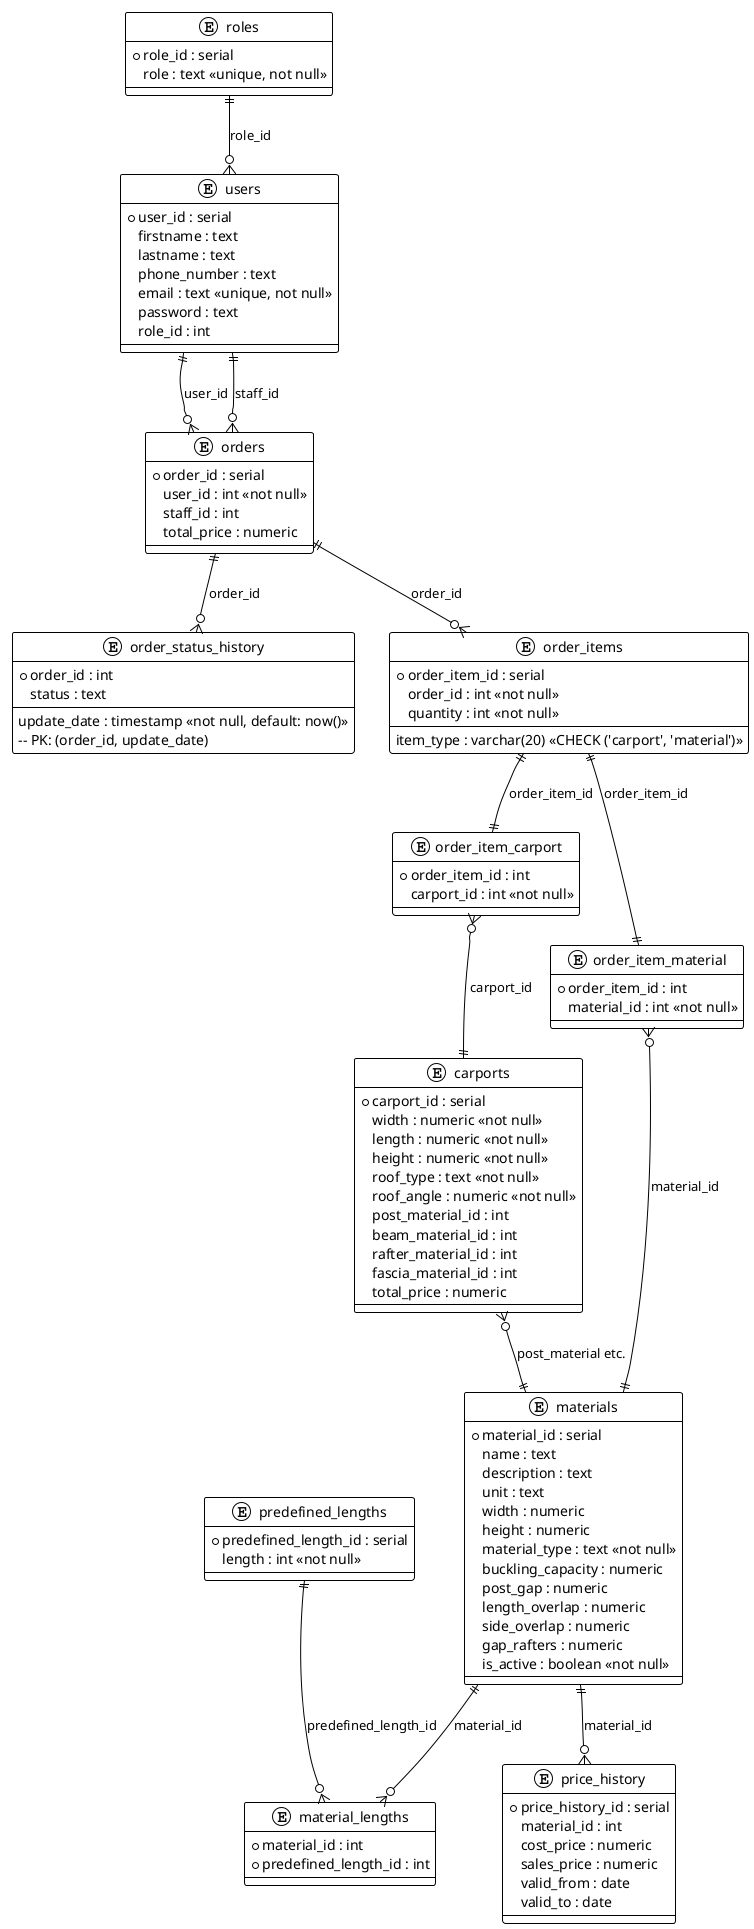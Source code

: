 @startuml
!theme plain

entity users {
  +user_id : serial
  firstname : text
  lastname : text
  phone_number : text
  email : text <<unique, not null>>
  password : text
  role_id : int
}

entity roles {
  +role_id : serial
  role : text <<unique, not null>>
}

entity orders {
  +order_id : serial
  user_id : int <<not null>>
  staff_id : int
  total_price : numeric
}

entity order_status_history {
  *order_id : int
  status : text
  update_date : timestamp <<not null, default: now()>>
  -- PK: (order_id, update_date)
}

entity order_items {
  +order_item_id : serial
  order_id : int <<not null>>
  item_type : varchar(20) <<CHECK ('carport', 'material')>>
  quantity : int <<not null>>
}

entity order_item_carport {
  *order_item_id : int
  carport_id : int <<not null>>
}

entity order_item_material {
  *order_item_id : int
  material_id : int <<not null>>
}

entity carports {
  +carport_id : serial
  width : numeric <<not null>>
  length : numeric <<not null>>
  height : numeric <<not null>>
  roof_type : text <<not null>>
  roof_angle : numeric <<not null>>
  post_material_id : int
  beam_material_id : int
  rafter_material_id : int
  fascia_material_id : int
  total_price : numeric
}

entity materials {
  +material_id : serial
  name : text
  description : text
  unit : text
  width : numeric
  height : numeric
  material_type : text <<not null>>
  buckling_capacity : numeric
  post_gap : numeric
  length_overlap : numeric
  side_overlap : numeric
  gap_rafters : numeric
  is_active : boolean <<not null>>
}

entity predefined_lengths {
  +predefined_length_id : serial
  length : int <<not null>>
}

entity material_lengths {
  *material_id : int
  *predefined_length_id : int
}

entity price_history {
  +price_history_id : serial
  material_id : int
  cost_price : numeric
  sales_price : numeric
  valid_from : date
  valid_to : date
}

' Relationships
users ||--o{ orders : user_id
users ||--o{ orders : staff_id
roles ||--o{ users : role_id
orders ||--o{ order_status_history : order_id
orders ||--o{ order_items : order_id
order_items ||--|| order_item_carport : order_item_id
order_items ||--|| order_item_material : order_item_id
order_item_carport }o--|| carports : carport_id
order_item_material }o--|| materials : material_id
carports }o--|| materials : post_material etc.
materials ||--o{ material_lengths : material_id
predefined_lengths ||--o{ material_lengths : predefined_length_id
materials ||--o{ price_history : material_id
@enduml
